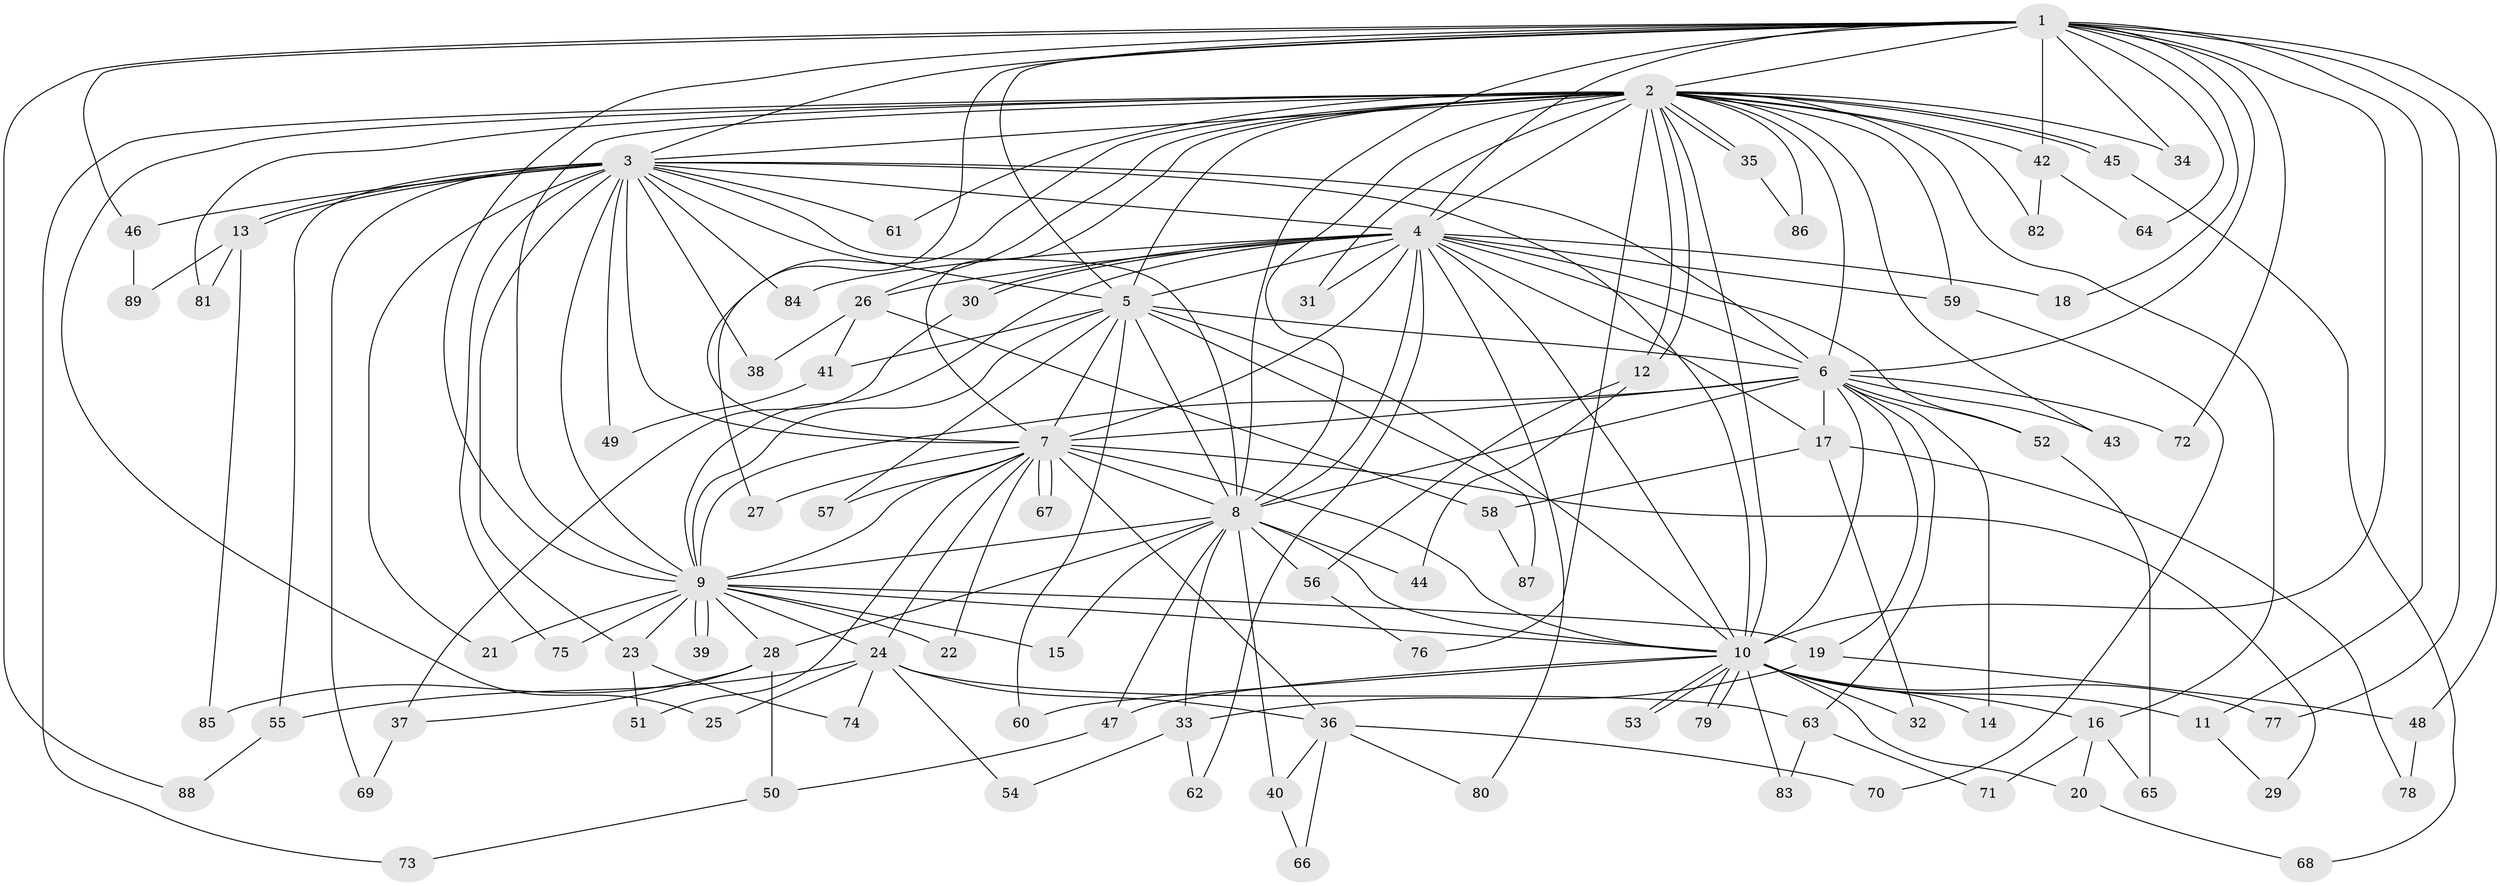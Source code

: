 // coarse degree distribution, {17: 0.058823529411764705, 27: 0.014705882352941176, 23: 0.014705882352941176, 15: 0.014705882352941176, 22: 0.014705882352941176, 3: 0.20588235294117646, 4: 0.04411764705882353, 5: 0.058823529411764705, 1: 0.07352941176470588, 2: 0.45588235294117646, 6: 0.04411764705882353}
// Generated by graph-tools (version 1.1) at 2025/41/03/06/25 10:41:32]
// undirected, 89 vertices, 203 edges
graph export_dot {
graph [start="1"]
  node [color=gray90,style=filled];
  1;
  2;
  3;
  4;
  5;
  6;
  7;
  8;
  9;
  10;
  11;
  12;
  13;
  14;
  15;
  16;
  17;
  18;
  19;
  20;
  21;
  22;
  23;
  24;
  25;
  26;
  27;
  28;
  29;
  30;
  31;
  32;
  33;
  34;
  35;
  36;
  37;
  38;
  39;
  40;
  41;
  42;
  43;
  44;
  45;
  46;
  47;
  48;
  49;
  50;
  51;
  52;
  53;
  54;
  55;
  56;
  57;
  58;
  59;
  60;
  61;
  62;
  63;
  64;
  65;
  66;
  67;
  68;
  69;
  70;
  71;
  72;
  73;
  74;
  75;
  76;
  77;
  78;
  79;
  80;
  81;
  82;
  83;
  84;
  85;
  86;
  87;
  88;
  89;
  1 -- 2;
  1 -- 3;
  1 -- 4;
  1 -- 5;
  1 -- 6;
  1 -- 7;
  1 -- 8;
  1 -- 9;
  1 -- 10;
  1 -- 11;
  1 -- 18;
  1 -- 34;
  1 -- 42;
  1 -- 46;
  1 -- 48;
  1 -- 64;
  1 -- 72;
  1 -- 77;
  1 -- 88;
  2 -- 3;
  2 -- 4;
  2 -- 5;
  2 -- 6;
  2 -- 7;
  2 -- 8;
  2 -- 9;
  2 -- 10;
  2 -- 12;
  2 -- 12;
  2 -- 16;
  2 -- 25;
  2 -- 26;
  2 -- 27;
  2 -- 31;
  2 -- 34;
  2 -- 35;
  2 -- 35;
  2 -- 42;
  2 -- 43;
  2 -- 45;
  2 -- 45;
  2 -- 59;
  2 -- 61;
  2 -- 73;
  2 -- 76;
  2 -- 81;
  2 -- 82;
  2 -- 86;
  3 -- 4;
  3 -- 5;
  3 -- 6;
  3 -- 7;
  3 -- 8;
  3 -- 9;
  3 -- 10;
  3 -- 13;
  3 -- 13;
  3 -- 21;
  3 -- 23;
  3 -- 38;
  3 -- 46;
  3 -- 49;
  3 -- 55;
  3 -- 61;
  3 -- 69;
  3 -- 75;
  3 -- 84;
  4 -- 5;
  4 -- 6;
  4 -- 7;
  4 -- 8;
  4 -- 9;
  4 -- 10;
  4 -- 17;
  4 -- 18;
  4 -- 26;
  4 -- 30;
  4 -- 30;
  4 -- 31;
  4 -- 52;
  4 -- 59;
  4 -- 62;
  4 -- 80;
  4 -- 84;
  5 -- 6;
  5 -- 7;
  5 -- 8;
  5 -- 9;
  5 -- 10;
  5 -- 41;
  5 -- 57;
  5 -- 60;
  5 -- 87;
  6 -- 7;
  6 -- 8;
  6 -- 9;
  6 -- 10;
  6 -- 14;
  6 -- 17;
  6 -- 19;
  6 -- 43;
  6 -- 52;
  6 -- 63;
  6 -- 72;
  7 -- 8;
  7 -- 9;
  7 -- 10;
  7 -- 22;
  7 -- 24;
  7 -- 27;
  7 -- 29;
  7 -- 36;
  7 -- 51;
  7 -- 57;
  7 -- 67;
  7 -- 67;
  8 -- 9;
  8 -- 10;
  8 -- 15;
  8 -- 28;
  8 -- 33;
  8 -- 40;
  8 -- 44;
  8 -- 47;
  8 -- 56;
  9 -- 10;
  9 -- 15;
  9 -- 19;
  9 -- 21;
  9 -- 22;
  9 -- 23;
  9 -- 24;
  9 -- 28;
  9 -- 39;
  9 -- 39;
  9 -- 75;
  10 -- 11;
  10 -- 14;
  10 -- 16;
  10 -- 20;
  10 -- 32;
  10 -- 47;
  10 -- 53;
  10 -- 53;
  10 -- 60;
  10 -- 77;
  10 -- 79;
  10 -- 79;
  10 -- 83;
  11 -- 29;
  12 -- 44;
  12 -- 56;
  13 -- 81;
  13 -- 85;
  13 -- 89;
  16 -- 20;
  16 -- 65;
  16 -- 71;
  17 -- 32;
  17 -- 58;
  17 -- 78;
  19 -- 33;
  19 -- 48;
  20 -- 68;
  23 -- 51;
  23 -- 74;
  24 -- 25;
  24 -- 36;
  24 -- 54;
  24 -- 55;
  24 -- 63;
  24 -- 74;
  26 -- 38;
  26 -- 41;
  26 -- 58;
  28 -- 37;
  28 -- 50;
  28 -- 85;
  30 -- 37;
  33 -- 54;
  33 -- 62;
  35 -- 86;
  36 -- 40;
  36 -- 66;
  36 -- 70;
  36 -- 80;
  37 -- 69;
  40 -- 66;
  41 -- 49;
  42 -- 64;
  42 -- 82;
  45 -- 68;
  46 -- 89;
  47 -- 50;
  48 -- 78;
  50 -- 73;
  52 -- 65;
  55 -- 88;
  56 -- 76;
  58 -- 87;
  59 -- 70;
  63 -- 71;
  63 -- 83;
}
